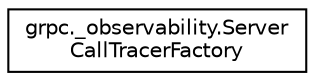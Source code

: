 digraph "Graphical Class Hierarchy"
{
 // LATEX_PDF_SIZE
  edge [fontname="Helvetica",fontsize="10",labelfontname="Helvetica",labelfontsize="10"];
  node [fontname="Helvetica",fontsize="10",shape=record];
  rankdir="LR";
  Node0 [label="grpc._observability.Server\lCallTracerFactory",height=0.2,width=0.4,color="black", fillcolor="white", style="filled",URL="$classgrpc_1_1__observability_1_1ServerCallTracerFactory.html",tooltip=" "];
}
